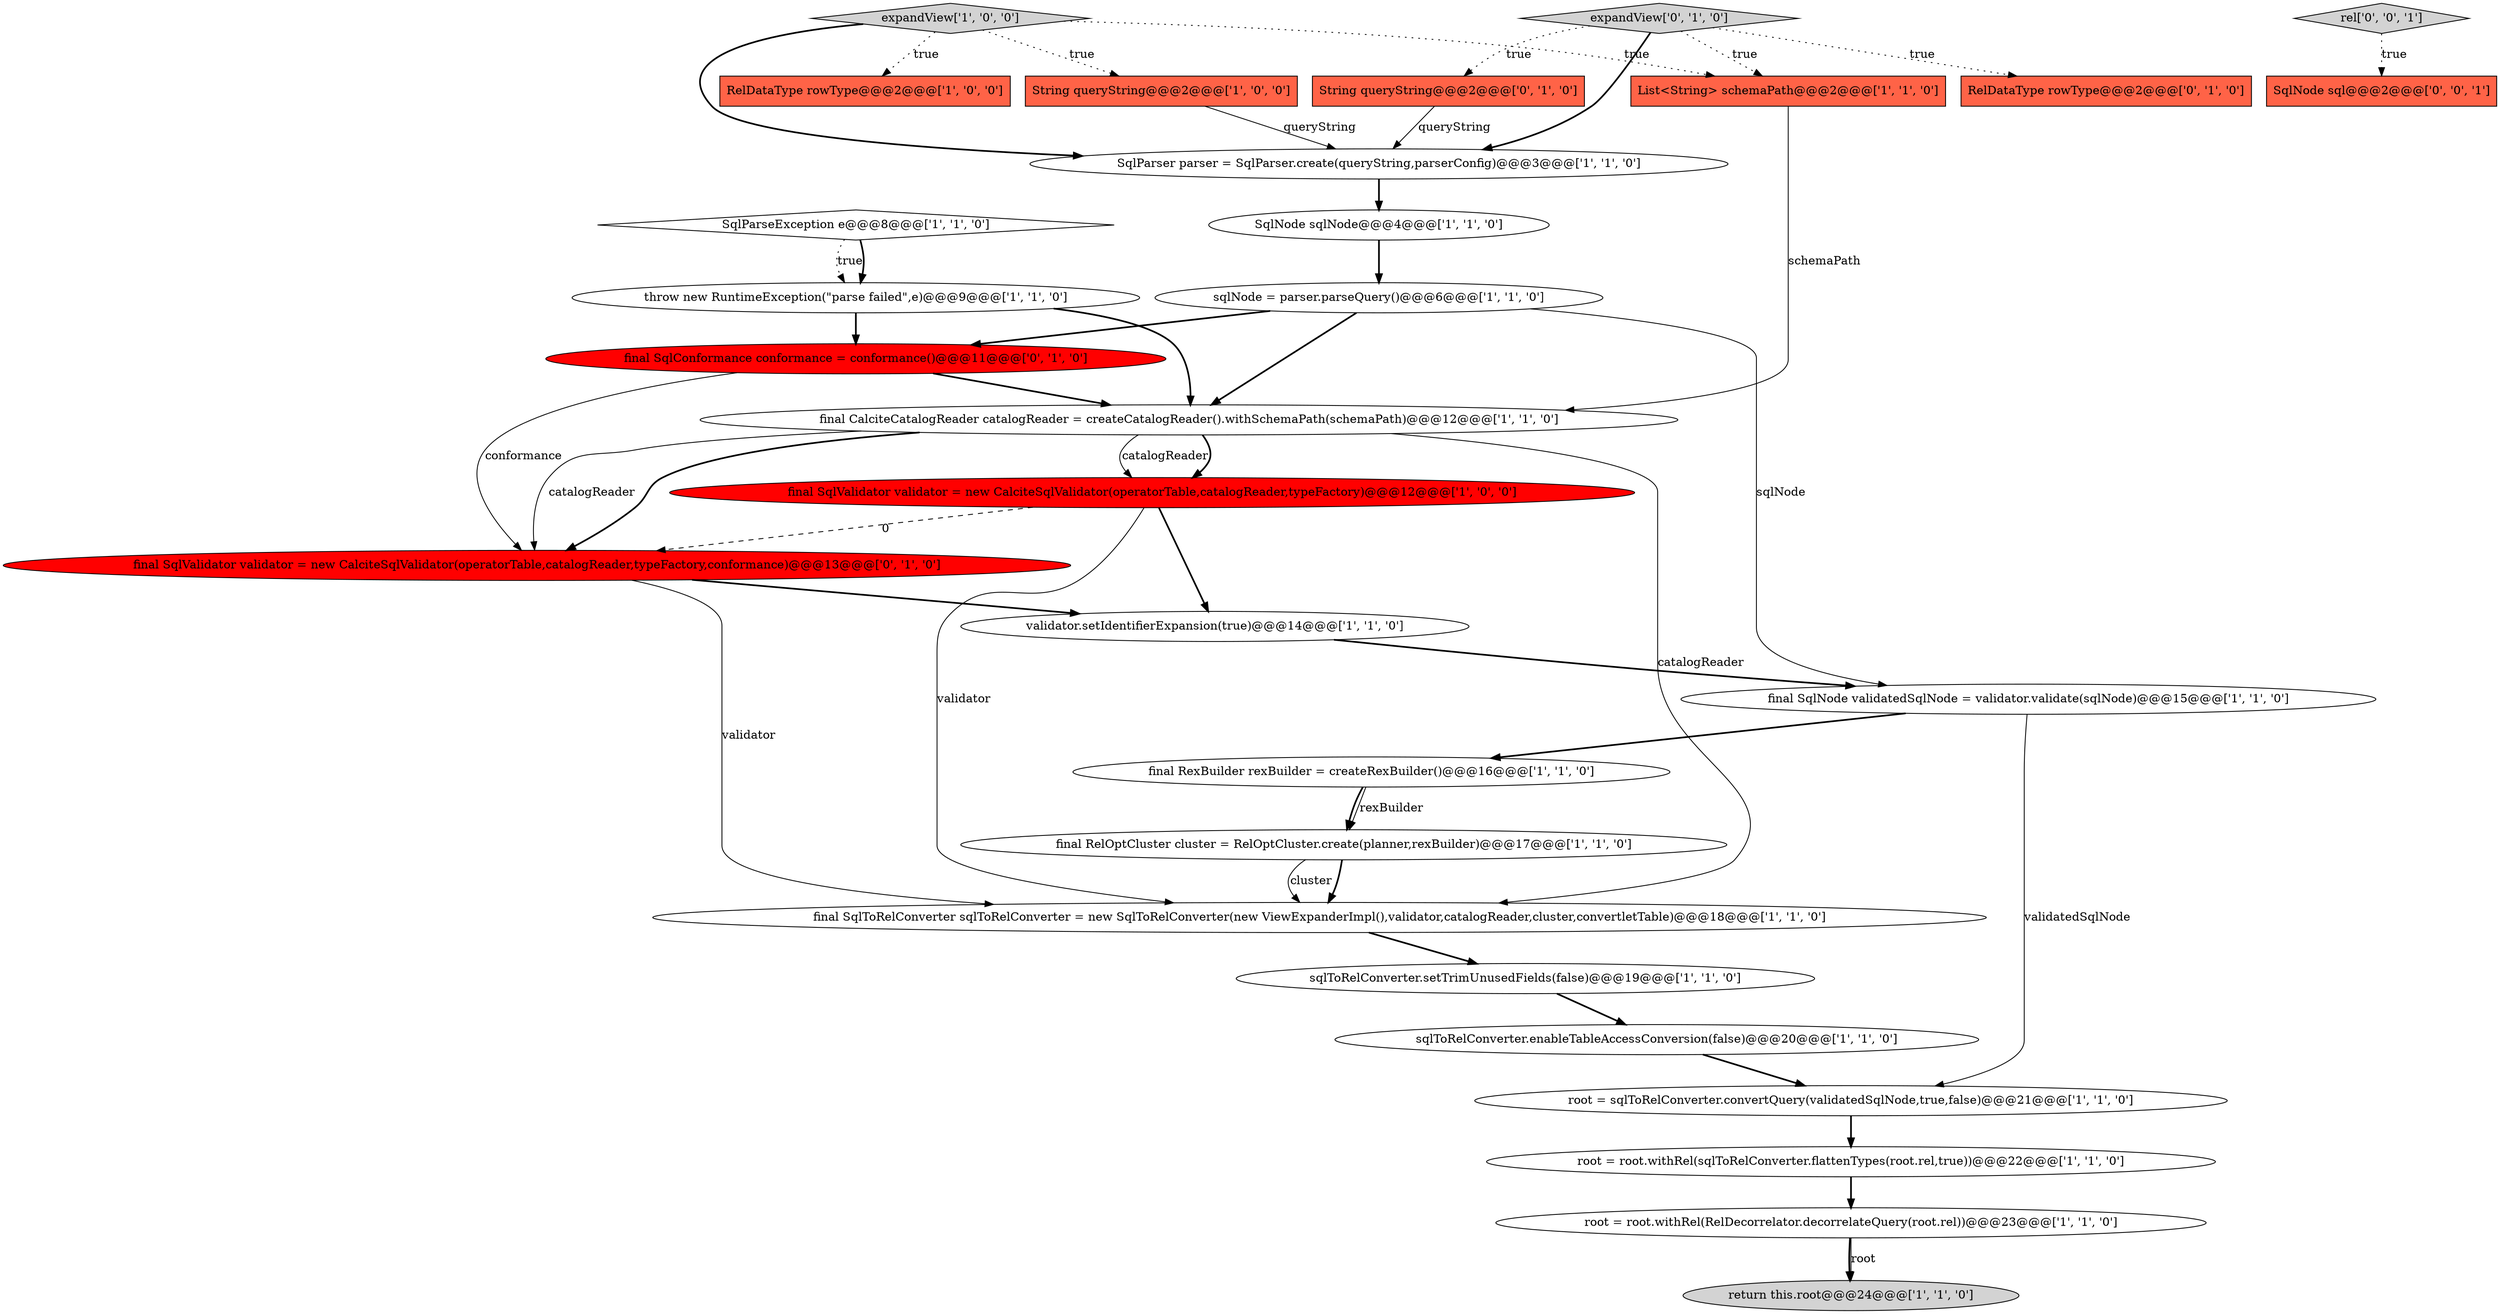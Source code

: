 digraph {
21 [style = filled, label = "final RelOptCluster cluster = RelOptCluster.create(planner,rexBuilder)@@@17@@@['1', '1', '0']", fillcolor = white, shape = ellipse image = "AAA0AAABBB1BBB"];
16 [style = filled, label = "sqlToRelConverter.enableTableAccessConversion(false)@@@20@@@['1', '1', '0']", fillcolor = white, shape = ellipse image = "AAA0AAABBB1BBB"];
15 [style = filled, label = "sqlToRelConverter.setTrimUnusedFields(false)@@@19@@@['1', '1', '0']", fillcolor = white, shape = ellipse image = "AAA0AAABBB1BBB"];
1 [style = filled, label = "final SqlNode validatedSqlNode = validator.validate(sqlNode)@@@15@@@['1', '1', '0']", fillcolor = white, shape = ellipse image = "AAA0AAABBB1BBB"];
8 [style = filled, label = "root = root.withRel(sqlToRelConverter.flattenTypes(root.rel,true))@@@22@@@['1', '1', '0']", fillcolor = white, shape = ellipse image = "AAA0AAABBB1BBB"];
2 [style = filled, label = "expandView['1', '0', '0']", fillcolor = lightgray, shape = diamond image = "AAA0AAABBB1BBB"];
23 [style = filled, label = "RelDataType rowType@@@2@@@['0', '1', '0']", fillcolor = tomato, shape = box image = "AAA0AAABBB2BBB"];
25 [style = filled, label = "String queryString@@@2@@@['0', '1', '0']", fillcolor = tomato, shape = box image = "AAA0AAABBB2BBB"];
24 [style = filled, label = "final SqlValidator validator = new CalciteSqlValidator(operatorTable,catalogReader,typeFactory,conformance)@@@13@@@['0', '1', '0']", fillcolor = red, shape = ellipse image = "AAA1AAABBB2BBB"];
27 [style = filled, label = "SqlNode sql@@@2@@@['0', '0', '1']", fillcolor = tomato, shape = box image = "AAA0AAABBB3BBB"];
9 [style = filled, label = "SqlParser parser = SqlParser.create(queryString,parserConfig)@@@3@@@['1', '1', '0']", fillcolor = white, shape = ellipse image = "AAA0AAABBB1BBB"];
6 [style = filled, label = "throw new RuntimeException(\"parse failed\",e)@@@9@@@['1', '1', '0']", fillcolor = white, shape = ellipse image = "AAA0AAABBB1BBB"];
19 [style = filled, label = "final SqlToRelConverter sqlToRelConverter = new SqlToRelConverter(new ViewExpanderImpl(),validator,catalogReader,cluster,convertletTable)@@@18@@@['1', '1', '0']", fillcolor = white, shape = ellipse image = "AAA0AAABBB1BBB"];
17 [style = filled, label = "List<String> schemaPath@@@2@@@['1', '1', '0']", fillcolor = tomato, shape = box image = "AAA0AAABBB1BBB"];
14 [style = filled, label = "RelDataType rowType@@@2@@@['1', '0', '0']", fillcolor = tomato, shape = box image = "AAA0AAABBB1BBB"];
7 [style = filled, label = "final RexBuilder rexBuilder = createRexBuilder()@@@16@@@['1', '1', '0']", fillcolor = white, shape = ellipse image = "AAA0AAABBB1BBB"];
22 [style = filled, label = "expandView['0', '1', '0']", fillcolor = lightgray, shape = diamond image = "AAA0AAABBB2BBB"];
26 [style = filled, label = "final SqlConformance conformance = conformance()@@@11@@@['0', '1', '0']", fillcolor = red, shape = ellipse image = "AAA1AAABBB2BBB"];
12 [style = filled, label = "SqlNode sqlNode@@@4@@@['1', '1', '0']", fillcolor = white, shape = ellipse image = "AAA0AAABBB1BBB"];
13 [style = filled, label = "SqlParseException e@@@8@@@['1', '1', '0']", fillcolor = white, shape = diamond image = "AAA0AAABBB1BBB"];
11 [style = filled, label = "String queryString@@@2@@@['1', '0', '0']", fillcolor = tomato, shape = box image = "AAA0AAABBB1BBB"];
3 [style = filled, label = "root = sqlToRelConverter.convertQuery(validatedSqlNode,true,false)@@@21@@@['1', '1', '0']", fillcolor = white, shape = ellipse image = "AAA0AAABBB1BBB"];
28 [style = filled, label = "rel['0', '0', '1']", fillcolor = lightgray, shape = diamond image = "AAA0AAABBB3BBB"];
18 [style = filled, label = "final CalciteCatalogReader catalogReader = createCatalogReader().withSchemaPath(schemaPath)@@@12@@@['1', '1', '0']", fillcolor = white, shape = ellipse image = "AAA0AAABBB1BBB"];
0 [style = filled, label = "validator.setIdentifierExpansion(true)@@@14@@@['1', '1', '0']", fillcolor = white, shape = ellipse image = "AAA0AAABBB1BBB"];
4 [style = filled, label = "sqlNode = parser.parseQuery()@@@6@@@['1', '1', '0']", fillcolor = white, shape = ellipse image = "AAA0AAABBB1BBB"];
5 [style = filled, label = "root = root.withRel(RelDecorrelator.decorrelateQuery(root.rel))@@@23@@@['1', '1', '0']", fillcolor = white, shape = ellipse image = "AAA0AAABBB1BBB"];
10 [style = filled, label = "return this.root@@@24@@@['1', '1', '0']", fillcolor = lightgray, shape = ellipse image = "AAA0AAABBB1BBB"];
20 [style = filled, label = "final SqlValidator validator = new CalciteSqlValidator(operatorTable,catalogReader,typeFactory)@@@12@@@['1', '0', '0']", fillcolor = red, shape = ellipse image = "AAA1AAABBB1BBB"];
13->6 [style = dotted, label="true"];
16->3 [style = bold, label=""];
5->10 [style = bold, label=""];
18->24 [style = solid, label="catalogReader"];
18->24 [style = bold, label=""];
1->3 [style = solid, label="validatedSqlNode"];
17->18 [style = solid, label="schemaPath"];
6->26 [style = bold, label=""];
22->23 [style = dotted, label="true"];
21->19 [style = bold, label=""];
24->0 [style = bold, label=""];
6->18 [style = bold, label=""];
2->17 [style = dotted, label="true"];
7->21 [style = solid, label="rexBuilder"];
20->0 [style = bold, label=""];
22->9 [style = bold, label=""];
11->9 [style = solid, label="queryString"];
22->25 [style = dotted, label="true"];
4->26 [style = bold, label=""];
24->19 [style = solid, label="validator"];
4->18 [style = bold, label=""];
25->9 [style = solid, label="queryString"];
2->9 [style = bold, label=""];
21->19 [style = solid, label="cluster"];
15->16 [style = bold, label=""];
26->24 [style = solid, label="conformance"];
1->7 [style = bold, label=""];
2->11 [style = dotted, label="true"];
18->20 [style = solid, label="catalogReader"];
18->20 [style = bold, label=""];
5->10 [style = solid, label="root"];
8->5 [style = bold, label=""];
12->4 [style = bold, label=""];
20->24 [style = dashed, label="0"];
4->1 [style = solid, label="sqlNode"];
0->1 [style = bold, label=""];
3->8 [style = bold, label=""];
7->21 [style = bold, label=""];
2->14 [style = dotted, label="true"];
22->17 [style = dotted, label="true"];
9->12 [style = bold, label=""];
28->27 [style = dotted, label="true"];
13->6 [style = bold, label=""];
19->15 [style = bold, label=""];
20->19 [style = solid, label="validator"];
26->18 [style = bold, label=""];
18->19 [style = solid, label="catalogReader"];
}
